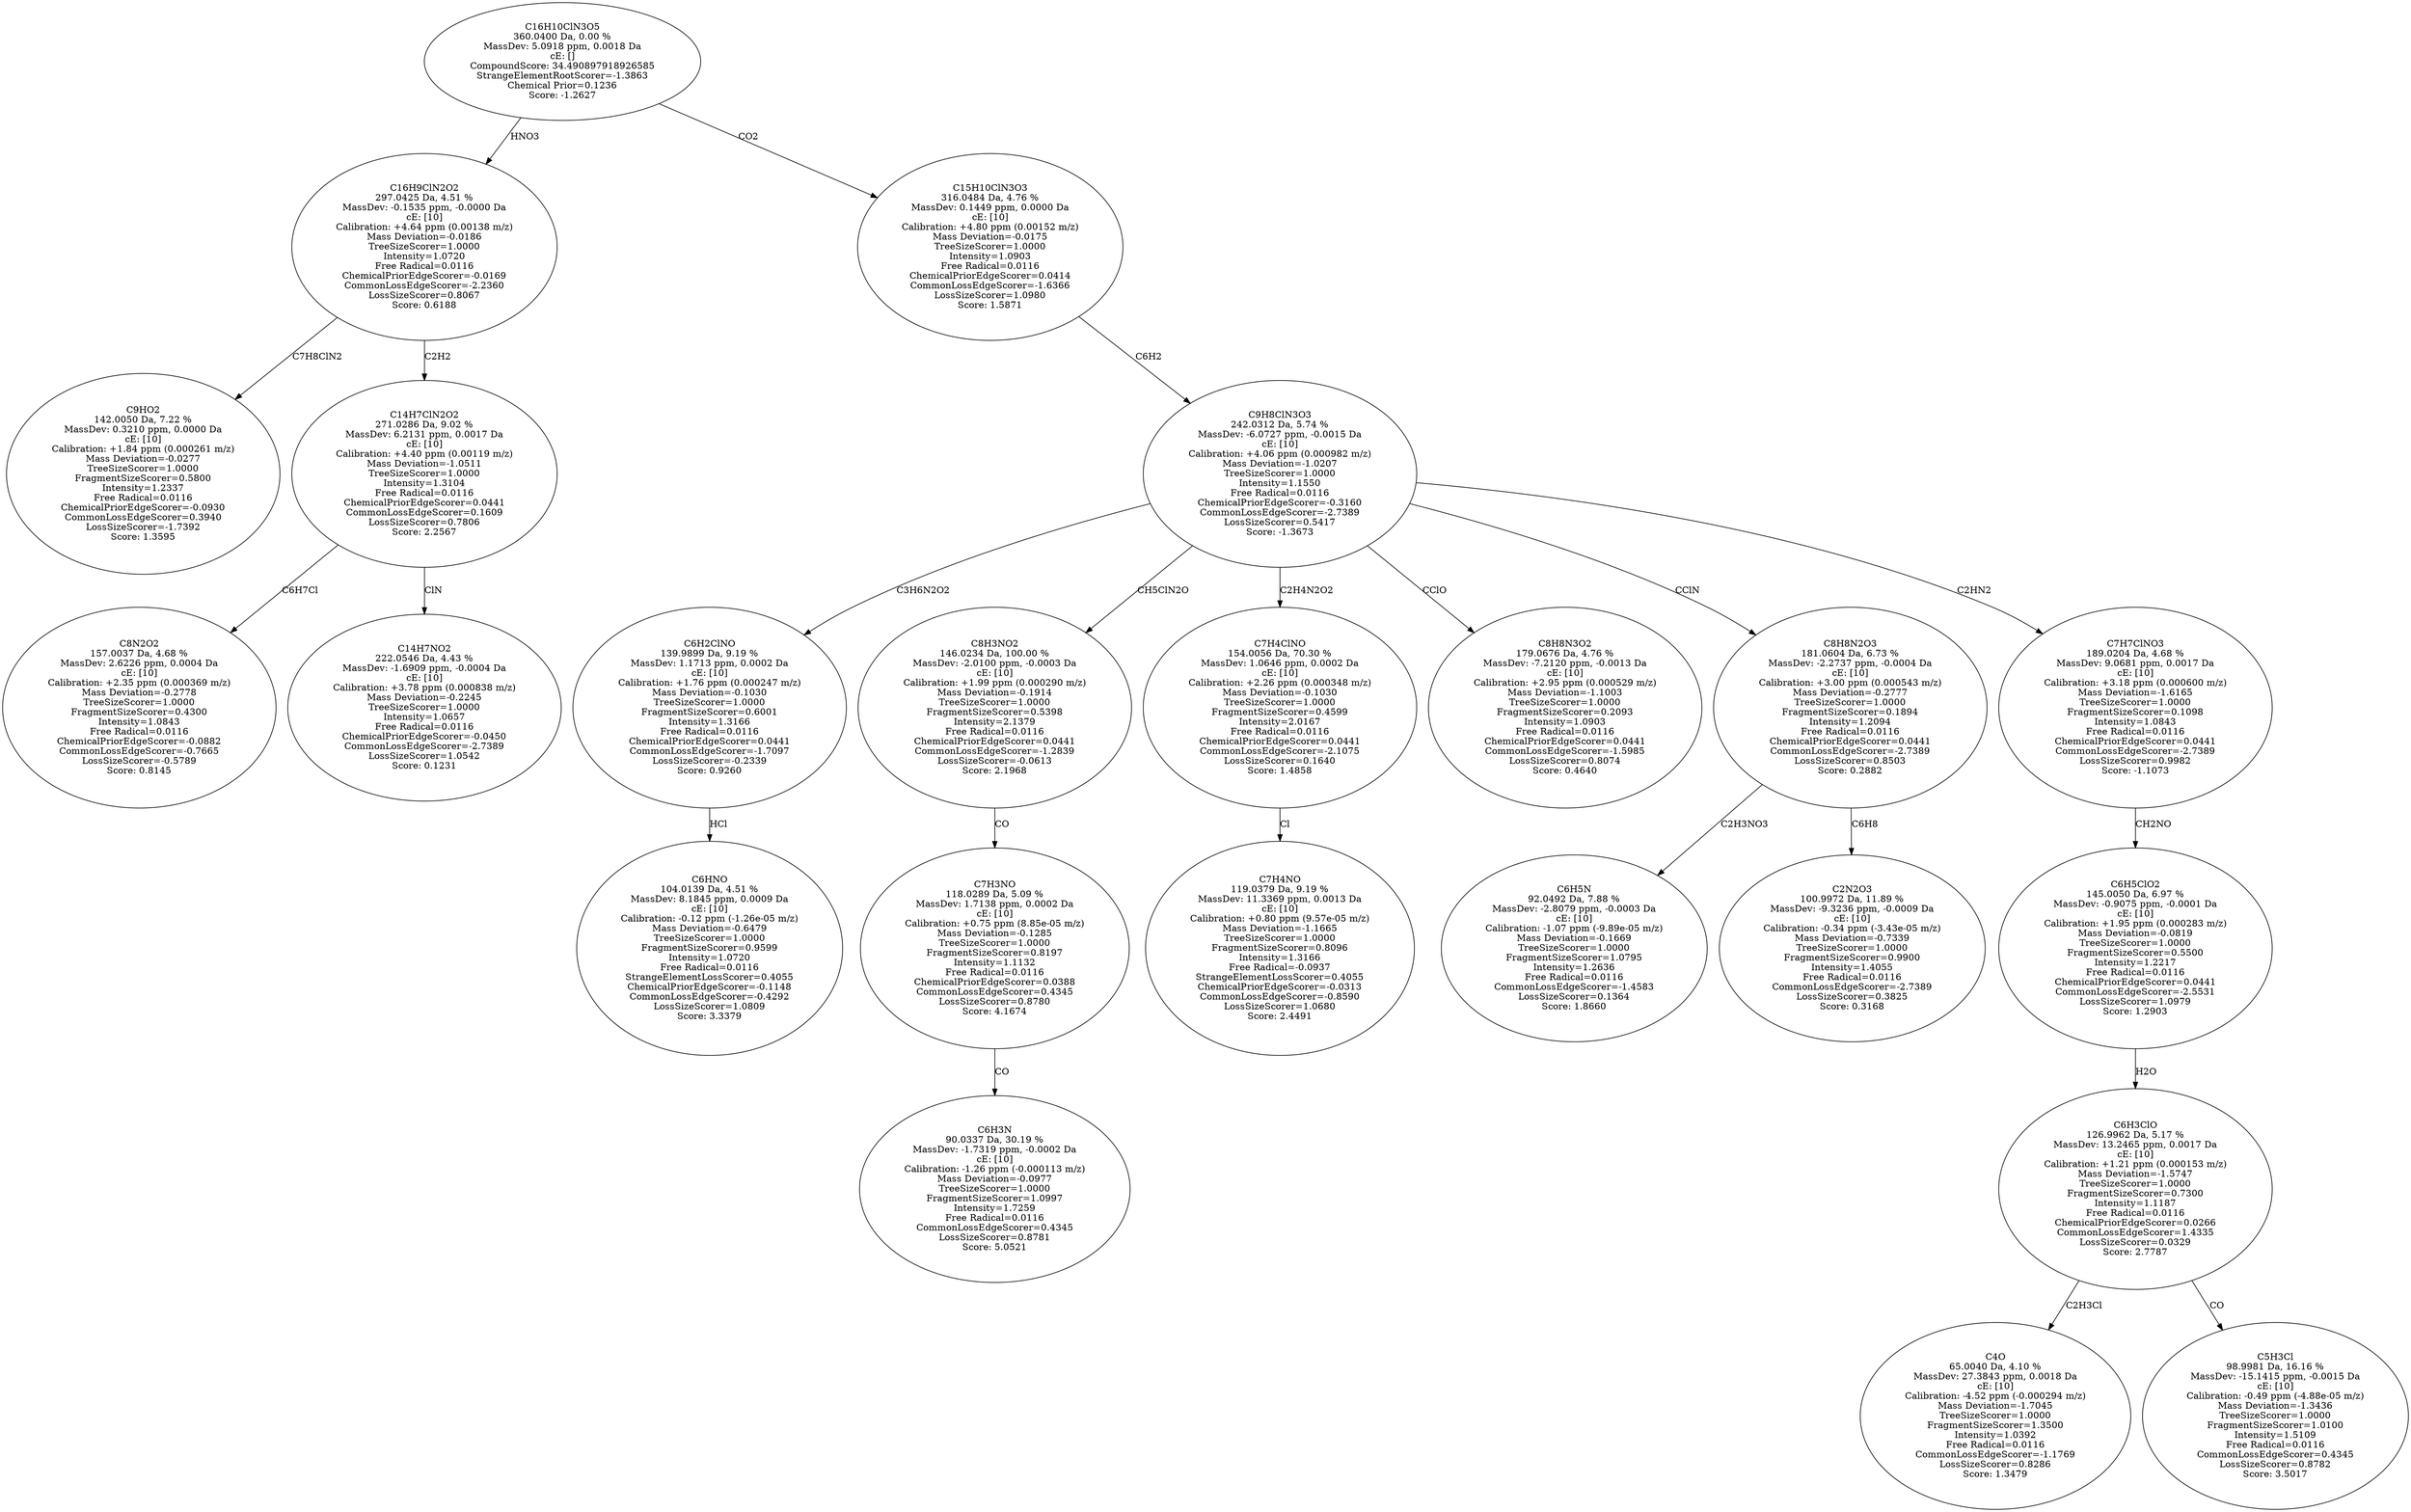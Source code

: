 strict digraph {
v1 [label="C9HO2\n142.0050 Da, 7.22 %\nMassDev: 0.3210 ppm, 0.0000 Da\ncE: [10]\nCalibration: +1.84 ppm (0.000261 m/z)\nMass Deviation=-0.0277\nTreeSizeScorer=1.0000\nFragmentSizeScorer=0.5800\nIntensity=1.2337\nFree Radical=0.0116\nChemicalPriorEdgeScorer=-0.0930\nCommonLossEdgeScorer=0.3940\nLossSizeScorer=-1.7392\nScore: 1.3595"];
v2 [label="C8N2O2\n157.0037 Da, 4.68 %\nMassDev: 2.6226 ppm, 0.0004 Da\ncE: [10]\nCalibration: +2.35 ppm (0.000369 m/z)\nMass Deviation=-0.2778\nTreeSizeScorer=1.0000\nFragmentSizeScorer=0.4300\nIntensity=1.0843\nFree Radical=0.0116\nChemicalPriorEdgeScorer=-0.0882\nCommonLossEdgeScorer=-0.7665\nLossSizeScorer=-0.5789\nScore: 0.8145"];
v3 [label="C14H7NO2\n222.0546 Da, 4.43 %\nMassDev: -1.6909 ppm, -0.0004 Da\ncE: [10]\nCalibration: +3.78 ppm (0.000838 m/z)\nMass Deviation=-0.2245\nTreeSizeScorer=1.0000\nIntensity=1.0657\nFree Radical=0.0116\nChemicalPriorEdgeScorer=-0.0450\nCommonLossEdgeScorer=-2.7389\nLossSizeScorer=1.0542\nScore: 0.1231"];
v4 [label="C14H7ClN2O2\n271.0286 Da, 9.02 %\nMassDev: 6.2131 ppm, 0.0017 Da\ncE: [10]\nCalibration: +4.40 ppm (0.00119 m/z)\nMass Deviation=-1.0511\nTreeSizeScorer=1.0000\nIntensity=1.3104\nFree Radical=0.0116\nChemicalPriorEdgeScorer=0.0441\nCommonLossEdgeScorer=0.1609\nLossSizeScorer=0.7806\nScore: 2.2567"];
v5 [label="C16H9ClN2O2\n297.0425 Da, 4.51 %\nMassDev: -0.1535 ppm, -0.0000 Da\ncE: [10]\nCalibration: +4.64 ppm (0.00138 m/z)\nMass Deviation=-0.0186\nTreeSizeScorer=1.0000\nIntensity=1.0720\nFree Radical=0.0116\nChemicalPriorEdgeScorer=-0.0169\nCommonLossEdgeScorer=-2.2360\nLossSizeScorer=0.8067\nScore: 0.6188"];
v6 [label="C6HNO\n104.0139 Da, 4.51 %\nMassDev: 8.1845 ppm, 0.0009 Da\ncE: [10]\nCalibration: -0.12 ppm (-1.26e-05 m/z)\nMass Deviation=-0.6479\nTreeSizeScorer=1.0000\nFragmentSizeScorer=0.9599\nIntensity=1.0720\nFree Radical=0.0116\nStrangeElementLossScorer=0.4055\nChemicalPriorEdgeScorer=-0.1148\nCommonLossEdgeScorer=-0.4292\nLossSizeScorer=1.0809\nScore: 3.3379"];
v7 [label="C6H2ClNO\n139.9899 Da, 9.19 %\nMassDev: 1.1713 ppm, 0.0002 Da\ncE: [10]\nCalibration: +1.76 ppm (0.000247 m/z)\nMass Deviation=-0.1030\nTreeSizeScorer=1.0000\nFragmentSizeScorer=0.6001\nIntensity=1.3166\nFree Radical=0.0116\nChemicalPriorEdgeScorer=0.0441\nCommonLossEdgeScorer=-1.7097\nLossSizeScorer=-0.2339\nScore: 0.9260"];
v8 [label="C6H3N\n90.0337 Da, 30.19 %\nMassDev: -1.7319 ppm, -0.0002 Da\ncE: [10]\nCalibration: -1.26 ppm (-0.000113 m/z)\nMass Deviation=-0.0977\nTreeSizeScorer=1.0000\nFragmentSizeScorer=1.0997\nIntensity=1.7259\nFree Radical=0.0116\nCommonLossEdgeScorer=0.4345\nLossSizeScorer=0.8781\nScore: 5.0521"];
v9 [label="C7H3NO\n118.0289 Da, 5.09 %\nMassDev: 1.7138 ppm, 0.0002 Da\ncE: [10]\nCalibration: +0.75 ppm (8.85e-05 m/z)\nMass Deviation=-0.1285\nTreeSizeScorer=1.0000\nFragmentSizeScorer=0.8197\nIntensity=1.1132\nFree Radical=0.0116\nChemicalPriorEdgeScorer=0.0388\nCommonLossEdgeScorer=0.4345\nLossSizeScorer=0.8780\nScore: 4.1674"];
v10 [label="C8H3NO2\n146.0234 Da, 100.00 %\nMassDev: -2.0100 ppm, -0.0003 Da\ncE: [10]\nCalibration: +1.99 ppm (0.000290 m/z)\nMass Deviation=-0.1914\nTreeSizeScorer=1.0000\nFragmentSizeScorer=0.5398\nIntensity=2.1379\nFree Radical=0.0116\nChemicalPriorEdgeScorer=0.0441\nCommonLossEdgeScorer=-1.2839\nLossSizeScorer=-0.0613\nScore: 2.1968"];
v11 [label="C7H4NO\n119.0379 Da, 9.19 %\nMassDev: 11.3369 ppm, 0.0013 Da\ncE: [10]\nCalibration: +0.80 ppm (9.57e-05 m/z)\nMass Deviation=-1.1665\nTreeSizeScorer=1.0000\nFragmentSizeScorer=0.8096\nIntensity=1.3166\nFree Radical=-0.0937\nStrangeElementLossScorer=0.4055\nChemicalPriorEdgeScorer=-0.0313\nCommonLossEdgeScorer=-0.8590\nLossSizeScorer=1.0680\nScore: 2.4491"];
v12 [label="C7H4ClNO\n154.0056 Da, 70.30 %\nMassDev: 1.0646 ppm, 0.0002 Da\ncE: [10]\nCalibration: +2.26 ppm (0.000348 m/z)\nMass Deviation=-0.1030\nTreeSizeScorer=1.0000\nFragmentSizeScorer=0.4599\nIntensity=2.0167\nFree Radical=0.0116\nChemicalPriorEdgeScorer=0.0441\nCommonLossEdgeScorer=-2.1075\nLossSizeScorer=0.1640\nScore: 1.4858"];
v13 [label="C8H8N3O2\n179.0676 Da, 4.76 %\nMassDev: -7.2120 ppm, -0.0013 Da\ncE: [10]\nCalibration: +2.95 ppm (0.000529 m/z)\nMass Deviation=-1.1003\nTreeSizeScorer=1.0000\nFragmentSizeScorer=0.2093\nIntensity=1.0903\nFree Radical=0.0116\nChemicalPriorEdgeScorer=0.0441\nCommonLossEdgeScorer=-1.5985\nLossSizeScorer=0.8074\nScore: 0.4640"];
v14 [label="C6H5N\n92.0492 Da, 7.88 %\nMassDev: -2.8079 ppm, -0.0003 Da\ncE: [10]\nCalibration: -1.07 ppm (-9.89e-05 m/z)\nMass Deviation=-0.1669\nTreeSizeScorer=1.0000\nFragmentSizeScorer=1.0795\nIntensity=1.2636\nFree Radical=0.0116\nCommonLossEdgeScorer=-1.4583\nLossSizeScorer=0.1364\nScore: 1.8660"];
v15 [label="C2N2O3\n100.9972 Da, 11.89 %\nMassDev: -9.3236 ppm, -0.0009 Da\ncE: [10]\nCalibration: -0.34 ppm (-3.43e-05 m/z)\nMass Deviation=-0.7339\nTreeSizeScorer=1.0000\nFragmentSizeScorer=0.9900\nIntensity=1.4055\nFree Radical=0.0116\nCommonLossEdgeScorer=-2.7389\nLossSizeScorer=0.3825\nScore: 0.3168"];
v16 [label="C8H8N2O3\n181.0604 Da, 6.73 %\nMassDev: -2.2737 ppm, -0.0004 Da\ncE: [10]\nCalibration: +3.00 ppm (0.000543 m/z)\nMass Deviation=-0.2777\nTreeSizeScorer=1.0000\nFragmentSizeScorer=0.1894\nIntensity=1.2094\nFree Radical=0.0116\nChemicalPriorEdgeScorer=0.0441\nCommonLossEdgeScorer=-2.7389\nLossSizeScorer=0.8503\nScore: 0.2882"];
v17 [label="C4O\n65.0040 Da, 4.10 %\nMassDev: 27.3843 ppm, 0.0018 Da\ncE: [10]\nCalibration: -4.52 ppm (-0.000294 m/z)\nMass Deviation=-1.7045\nTreeSizeScorer=1.0000\nFragmentSizeScorer=1.3500\nIntensity=1.0392\nFree Radical=0.0116\nCommonLossEdgeScorer=-1.1769\nLossSizeScorer=0.8286\nScore: 1.3479"];
v18 [label="C5H3Cl\n98.9981 Da, 16.16 %\nMassDev: -15.1415 ppm, -0.0015 Da\ncE: [10]\nCalibration: -0.49 ppm (-4.88e-05 m/z)\nMass Deviation=-1.3436\nTreeSizeScorer=1.0000\nFragmentSizeScorer=1.0100\nIntensity=1.5109\nFree Radical=0.0116\nCommonLossEdgeScorer=0.4345\nLossSizeScorer=0.8782\nScore: 3.5017"];
v19 [label="C6H3ClO\n126.9962 Da, 5.17 %\nMassDev: 13.2465 ppm, 0.0017 Da\ncE: [10]\nCalibration: +1.21 ppm (0.000153 m/z)\nMass Deviation=-1.5747\nTreeSizeScorer=1.0000\nFragmentSizeScorer=0.7300\nIntensity=1.1187\nFree Radical=0.0116\nChemicalPriorEdgeScorer=0.0266\nCommonLossEdgeScorer=1.4335\nLossSizeScorer=0.0329\nScore: 2.7787"];
v20 [label="C6H5ClO2\n145.0050 Da, 6.97 %\nMassDev: -0.9075 ppm, -0.0001 Da\ncE: [10]\nCalibration: +1.95 ppm (0.000283 m/z)\nMass Deviation=-0.0819\nTreeSizeScorer=1.0000\nFragmentSizeScorer=0.5500\nIntensity=1.2217\nFree Radical=0.0116\nChemicalPriorEdgeScorer=0.0441\nCommonLossEdgeScorer=-2.5531\nLossSizeScorer=1.0979\nScore: 1.2903"];
v21 [label="C7H7ClNO3\n189.0204 Da, 4.68 %\nMassDev: 9.0681 ppm, 0.0017 Da\ncE: [10]\nCalibration: +3.18 ppm (0.000600 m/z)\nMass Deviation=-1.6165\nTreeSizeScorer=1.0000\nFragmentSizeScorer=0.1098\nIntensity=1.0843\nFree Radical=0.0116\nChemicalPriorEdgeScorer=0.0441\nCommonLossEdgeScorer=-2.7389\nLossSizeScorer=0.9982\nScore: -1.1073"];
v22 [label="C9H8ClN3O3\n242.0312 Da, 5.74 %\nMassDev: -6.0727 ppm, -0.0015 Da\ncE: [10]\nCalibration: +4.06 ppm (0.000982 m/z)\nMass Deviation=-1.0207\nTreeSizeScorer=1.0000\nIntensity=1.1550\nFree Radical=0.0116\nChemicalPriorEdgeScorer=-0.3160\nCommonLossEdgeScorer=-2.7389\nLossSizeScorer=0.5417\nScore: -1.3673"];
v23 [label="C15H10ClN3O3\n316.0484 Da, 4.76 %\nMassDev: 0.1449 ppm, 0.0000 Da\ncE: [10]\nCalibration: +4.80 ppm (0.00152 m/z)\nMass Deviation=-0.0175\nTreeSizeScorer=1.0000\nIntensity=1.0903\nFree Radical=0.0116\nChemicalPriorEdgeScorer=0.0414\nCommonLossEdgeScorer=-1.6366\nLossSizeScorer=1.0980\nScore: 1.5871"];
v24 [label="C16H10ClN3O5\n360.0400 Da, 0.00 %\nMassDev: 5.0918 ppm, 0.0018 Da\ncE: []\nCompoundScore: 34.490897918926585\nStrangeElementRootScorer=-1.3863\nChemical Prior=0.1236\nScore: -1.2627"];
v5 -> v1 [label="C7H8ClN2"];
v4 -> v2 [label="C6H7Cl"];
v4 -> v3 [label="ClN"];
v5 -> v4 [label="C2H2"];
v24 -> v5 [label="HNO3"];
v7 -> v6 [label="HCl"];
v22 -> v7 [label="C3H6N2O2"];
v9 -> v8 [label="CO"];
v10 -> v9 [label="CO"];
v22 -> v10 [label="CH5ClN2O"];
v12 -> v11 [label="Cl"];
v22 -> v12 [label="C2H4N2O2"];
v22 -> v13 [label="CClO"];
v16 -> v14 [label="C2H3NO3"];
v16 -> v15 [label="C6H8"];
v22 -> v16 [label="CClN"];
v19 -> v17 [label="C2H3Cl"];
v19 -> v18 [label="CO"];
v20 -> v19 [label="H2O"];
v21 -> v20 [label="CH2NO"];
v22 -> v21 [label="C2HN2"];
v23 -> v22 [label="C6H2"];
v24 -> v23 [label="CO2"];
}